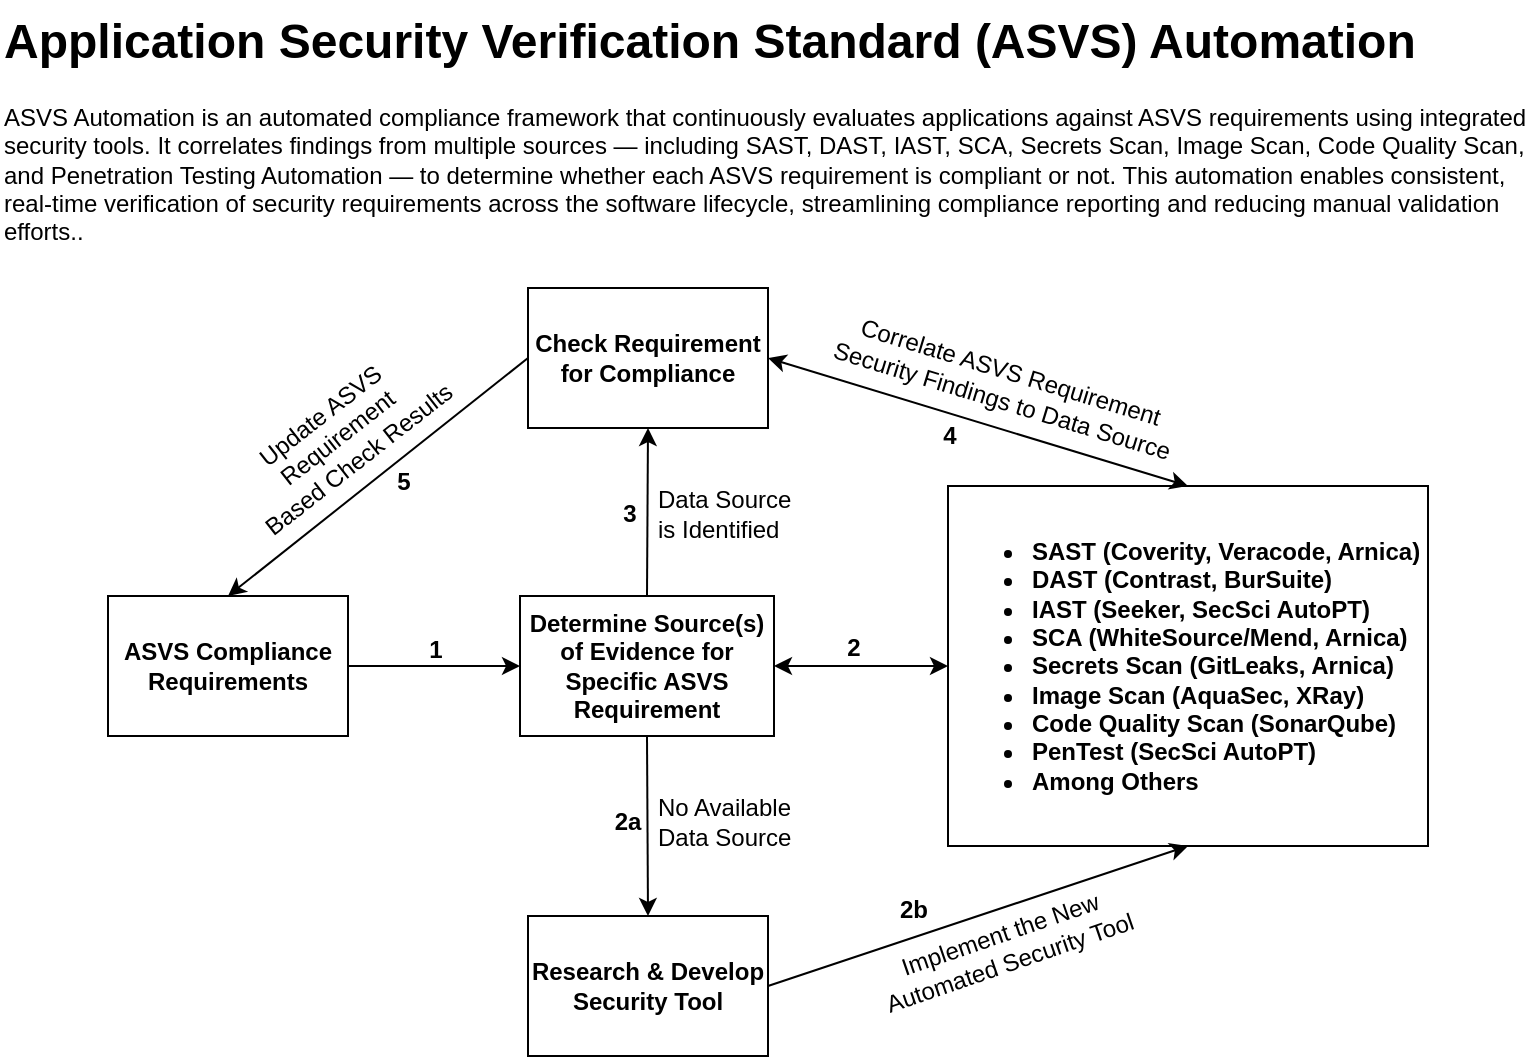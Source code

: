 <mxfile version="28.2.8">
  <diagram name="Page-1" id="9TotaVrWxx92AggmXr8s">
    <mxGraphModel dx="991" dy="510" grid="1" gridSize="10" guides="1" tooltips="1" connect="1" arrows="1" fold="1" page="1" pageScale="1" pageWidth="850" pageHeight="1100" background="#ffffff" math="0" shadow="0">
      <root>
        <mxCell id="0" />
        <mxCell id="1" parent="0" />
        <mxCell id="qfN-WEjrHHxF7JBa_rxf-5" value="&lt;b&gt;ASVS Compliance Requirements&lt;/b&gt;" style="rounded=0;whiteSpace=wrap;html=1;" parent="1" vertex="1">
          <mxGeometry x="97" y="318" width="120" height="70" as="geometry" />
        </mxCell>
        <mxCell id="qfN-WEjrHHxF7JBa_rxf-6" value="&lt;ul&gt;&lt;li&gt;&lt;b&gt;SAST (Coverity, Veracode, Arnica)&lt;/b&gt;&lt;/li&gt;&lt;li&gt;&lt;b&gt;DAST (Contrast, BurSuite)&lt;/b&gt;&lt;/li&gt;&lt;li&gt;&lt;b&gt;IAST (Seeker, SecSci AutoPT)&lt;/b&gt;&lt;/li&gt;&lt;li&gt;&lt;b&gt;SCA (WhiteSource/Mend, Arnica)&lt;/b&gt;&lt;/li&gt;&lt;li&gt;&lt;b&gt;Secrets Scan (GitLeaks, Arnica)&lt;/b&gt;&lt;/li&gt;&lt;li&gt;&lt;b&gt;Image Scan (&lt;/b&gt;&lt;b&gt;AquaSec, XRay&lt;/b&gt;&lt;b&gt;)&lt;/b&gt;&lt;/li&gt;&lt;li&gt;&lt;b&gt;Code Quality Scan (SonarQube)&lt;/b&gt;&lt;/li&gt;&lt;li&gt;&lt;b&gt;PenTest (SecSci AutoPT)&lt;/b&gt;&lt;/li&gt;&lt;li&gt;&lt;b&gt;Among Others&lt;/b&gt;&lt;/li&gt;&lt;/ul&gt;" style="rounded=0;whiteSpace=wrap;html=1;align=left;" parent="1" vertex="1">
          <mxGeometry x="517" y="263" width="240" height="180" as="geometry" />
        </mxCell>
        <mxCell id="qfN-WEjrHHxF7JBa_rxf-7" value="&lt;b&gt;Research &amp;amp; Develop Security Tool&lt;/b&gt;" style="rounded=0;whiteSpace=wrap;html=1;" parent="1" vertex="1">
          <mxGeometry x="307" y="478" width="120" height="70" as="geometry" />
        </mxCell>
        <mxCell id="qfN-WEjrHHxF7JBa_rxf-8" value="&lt;div&gt;&lt;b&gt;Determine Source(s)&lt;/b&gt;&lt;/div&gt;&lt;div&gt;&lt;b&gt;of Evidence for Specific ASVS Requirement&lt;/b&gt;&lt;/div&gt;" style="rounded=0;whiteSpace=wrap;html=1;" parent="1" vertex="1">
          <mxGeometry x="303" y="318" width="127" height="70" as="geometry" />
        </mxCell>
        <mxCell id="qfN-WEjrHHxF7JBa_rxf-12" value="" style="endArrow=classic;html=1;rounded=0;exitX=0.5;exitY=1;exitDx=0;exitDy=0;entryX=0.5;entryY=0;entryDx=0;entryDy=0;" parent="1" source="qfN-WEjrHHxF7JBa_rxf-8" target="qfN-WEjrHHxF7JBa_rxf-7" edge="1">
          <mxGeometry width="50" height="50" relative="1" as="geometry">
            <mxPoint x="407" y="548" as="sourcePoint" />
            <mxPoint x="457" y="498" as="targetPoint" />
          </mxGeometry>
        </mxCell>
        <mxCell id="qfN-WEjrHHxF7JBa_rxf-13" value="" style="endArrow=classic;startArrow=classic;html=1;rounded=0;exitX=1;exitY=0.5;exitDx=0;exitDy=0;entryX=0;entryY=0.5;entryDx=0;entryDy=0;" parent="1" source="qfN-WEjrHHxF7JBa_rxf-8" target="qfN-WEjrHHxF7JBa_rxf-6" edge="1">
          <mxGeometry width="50" height="50" relative="1" as="geometry">
            <mxPoint x="507" y="798" as="sourcePoint" />
            <mxPoint x="597" y="798" as="targetPoint" />
          </mxGeometry>
        </mxCell>
        <mxCell id="qfN-WEjrHHxF7JBa_rxf-14" value="" style="endArrow=classic;html=1;rounded=0;entryX=0.5;entryY=1;entryDx=0;entryDy=0;exitX=1;exitY=0.5;exitDx=0;exitDy=0;" parent="1" source="qfN-WEjrHHxF7JBa_rxf-7" target="qfN-WEjrHHxF7JBa_rxf-6" edge="1">
          <mxGeometry width="50" height="50" relative="1" as="geometry">
            <mxPoint x="407" y="548" as="sourcePoint" />
            <mxPoint x="457" y="498" as="targetPoint" />
          </mxGeometry>
        </mxCell>
        <mxCell id="qfN-WEjrHHxF7JBa_rxf-17" value="No Available Data Source" style="text;html=1;whiteSpace=wrap;strokeColor=none;fillColor=none;align=left;verticalAlign=middle;rounded=0;" parent="1" vertex="1">
          <mxGeometry x="370" y="401" width="73" height="60" as="geometry" />
        </mxCell>
        <mxCell id="qfN-WEjrHHxF7JBa_rxf-20" value="&lt;b&gt;Check Requirement for Compliance&lt;/b&gt;" style="rounded=0;whiteSpace=wrap;html=1;" parent="1" vertex="1">
          <mxGeometry x="307" y="164" width="120" height="70" as="geometry" />
        </mxCell>
        <mxCell id="qfN-WEjrHHxF7JBa_rxf-21" value="Data Source is Identified" style="text;html=1;whiteSpace=wrap;strokeColor=none;fillColor=none;align=left;verticalAlign=middle;rounded=0;" parent="1" vertex="1">
          <mxGeometry x="370" y="247" width="78" height="60" as="geometry" />
        </mxCell>
        <mxCell id="qfN-WEjrHHxF7JBa_rxf-22" value="" style="endArrow=classic;html=1;rounded=0;entryX=0.5;entryY=1;entryDx=0;entryDy=0;exitX=0.5;exitY=0;exitDx=0;exitDy=0;" parent="1" source="qfN-WEjrHHxF7JBa_rxf-8" target="qfN-WEjrHHxF7JBa_rxf-20" edge="1">
          <mxGeometry width="50" height="50" relative="1" as="geometry">
            <mxPoint x="407" y="467" as="sourcePoint" />
            <mxPoint x="457" y="417" as="targetPoint" />
          </mxGeometry>
        </mxCell>
        <mxCell id="qfN-WEjrHHxF7JBa_rxf-23" value="" style="endArrow=classic;html=1;rounded=0;entryX=0;entryY=0.5;entryDx=0;entryDy=0;exitX=1;exitY=0.5;exitDx=0;exitDy=0;" parent="1" source="qfN-WEjrHHxF7JBa_rxf-5" target="qfN-WEjrHHxF7JBa_rxf-8" edge="1">
          <mxGeometry width="50" height="50" relative="1" as="geometry">
            <mxPoint x="547" y="741" as="sourcePoint" />
            <mxPoint x="547" y="657" as="targetPoint" />
          </mxGeometry>
        </mxCell>
        <mxCell id="qfN-WEjrHHxF7JBa_rxf-24" value="" style="endArrow=classic;html=1;rounded=0;exitX=0;exitY=0.5;exitDx=0;exitDy=0;entryX=0.5;entryY=0;entryDx=0;entryDy=0;" parent="1" source="qfN-WEjrHHxF7JBa_rxf-20" target="qfN-WEjrHHxF7JBa_rxf-5" edge="1">
          <mxGeometry width="50" height="50" relative="1" as="geometry">
            <mxPoint x="407" y="467" as="sourcePoint" />
            <mxPoint x="457" y="417" as="targetPoint" />
          </mxGeometry>
        </mxCell>
        <mxCell id="qfN-WEjrHHxF7JBa_rxf-25" value="&lt;div align=&quot;center&quot;&gt;Update ASVS&lt;/div&gt;&lt;div align=&quot;center&quot;&gt;Requirement&lt;/div&gt;&lt;div align=&quot;center&quot;&gt;&amp;nbsp;Based Check Results&lt;/div&gt;" style="text;html=1;whiteSpace=wrap;strokeColor=none;fillColor=none;align=center;verticalAlign=middle;rounded=0;rotation=-38;" parent="1" vertex="1">
          <mxGeometry x="141" y="214" width="142" height="50" as="geometry" />
        </mxCell>
        <mxCell id="qfN-WEjrHHxF7JBa_rxf-26" value="" style="endArrow=classic;startArrow=classic;html=1;rounded=0;exitX=1;exitY=0.5;exitDx=0;exitDy=0;entryX=0.5;entryY=0;entryDx=0;entryDy=0;" parent="1" source="qfN-WEjrHHxF7JBa_rxf-20" target="qfN-WEjrHHxF7JBa_rxf-6" edge="1">
          <mxGeometry width="50" height="50" relative="1" as="geometry">
            <mxPoint x="527" y="617" as="sourcePoint" />
            <mxPoint x="617" y="617" as="targetPoint" />
          </mxGeometry>
        </mxCell>
        <mxCell id="qfN-WEjrHHxF7JBa_rxf-27" value="1" style="text;html=1;whiteSpace=wrap;strokeColor=none;fillColor=none;align=center;verticalAlign=middle;rounded=0;fontStyle=1" parent="1" vertex="1">
          <mxGeometry x="246" y="330" width="30" height="30" as="geometry" />
        </mxCell>
        <mxCell id="qfN-WEjrHHxF7JBa_rxf-28" value="2" style="text;html=1;whiteSpace=wrap;strokeColor=none;fillColor=none;align=center;verticalAlign=middle;rounded=0;fontStyle=1" parent="1" vertex="1">
          <mxGeometry x="455" y="329" width="30" height="30" as="geometry" />
        </mxCell>
        <mxCell id="qfN-WEjrHHxF7JBa_rxf-29" value="2a" style="text;html=1;whiteSpace=wrap;strokeColor=none;fillColor=none;align=center;verticalAlign=middle;rounded=0;fontStyle=1" parent="1" vertex="1">
          <mxGeometry x="342" y="416" width="30" height="30" as="geometry" />
        </mxCell>
        <mxCell id="qfN-WEjrHHxF7JBa_rxf-30" value="2b" style="text;html=1;whiteSpace=wrap;strokeColor=none;fillColor=none;align=center;verticalAlign=middle;rounded=0;fontStyle=1" parent="1" vertex="1">
          <mxGeometry x="485" y="460" width="30" height="30" as="geometry" />
        </mxCell>
        <mxCell id="qfN-WEjrHHxF7JBa_rxf-31" value="3" style="text;html=1;whiteSpace=wrap;strokeColor=none;fillColor=none;align=center;verticalAlign=middle;rounded=0;fontStyle=1" parent="1" vertex="1">
          <mxGeometry x="343" y="262" width="30" height="30" as="geometry" />
        </mxCell>
        <mxCell id="qfN-WEjrHHxF7JBa_rxf-32" value="4" style="text;html=1;whiteSpace=wrap;strokeColor=none;fillColor=none;align=center;verticalAlign=middle;rounded=0;fontStyle=1" parent="1" vertex="1">
          <mxGeometry x="503" y="223" width="30" height="30" as="geometry" />
        </mxCell>
        <mxCell id="qfN-WEjrHHxF7JBa_rxf-33" value="5" style="text;html=1;whiteSpace=wrap;strokeColor=none;fillColor=none;align=center;verticalAlign=middle;rounded=0;fontStyle=1" parent="1" vertex="1">
          <mxGeometry x="230" y="246" width="30" height="30" as="geometry" />
        </mxCell>
        <mxCell id="qfN-WEjrHHxF7JBa_rxf-34" value="&lt;h1 style=&quot;margin-top: 0px;&quot;&gt;Application Security Verification Standard (ASVS) Automation&lt;/h1&gt;&lt;p&gt;ASVS Automation is an automated compliance framework that continuously evaluates applications against ASVS requirements using integrated security tools. It correlates findings from multiple sources — including SAST, DAST, IAST, SCA, Secrets Scan, Image Scan, Code Quality Scan, and Penetration Testing Automation — to determine whether each ASVS requirement is compliant or not. This automation enables consistent, real-time verification of security requirements across the software lifecycle, streamlining compliance reporting and reducing manual validation efforts..&lt;/p&gt;" style="text;html=1;whiteSpace=wrap;overflow=hidden;rounded=0;" parent="1" vertex="1">
          <mxGeometry x="43" y="20" width="767" height="130" as="geometry" />
        </mxCell>
        <mxCell id="d9wsdsk2tDpXN6v5wOgq-1" value="Implement the New Automated Security Tool" style="text;html=1;whiteSpace=wrap;strokeColor=none;fillColor=none;align=center;verticalAlign=middle;rounded=0;rotation=-19;" parent="1" vertex="1">
          <mxGeometry x="472" y="478" width="147" height="32" as="geometry" />
        </mxCell>
        <mxCell id="d9wsdsk2tDpXN6v5wOgq-2" value="Correlate ASVS Requirement Security Findings to Data Source" style="text;html=1;whiteSpace=wrap;strokeColor=none;fillColor=none;align=center;verticalAlign=middle;rounded=0;rotation=17;" parent="1" vertex="1">
          <mxGeometry x="453" y="195" width="187" height="35" as="geometry" />
        </mxCell>
      </root>
    </mxGraphModel>
  </diagram>
</mxfile>
